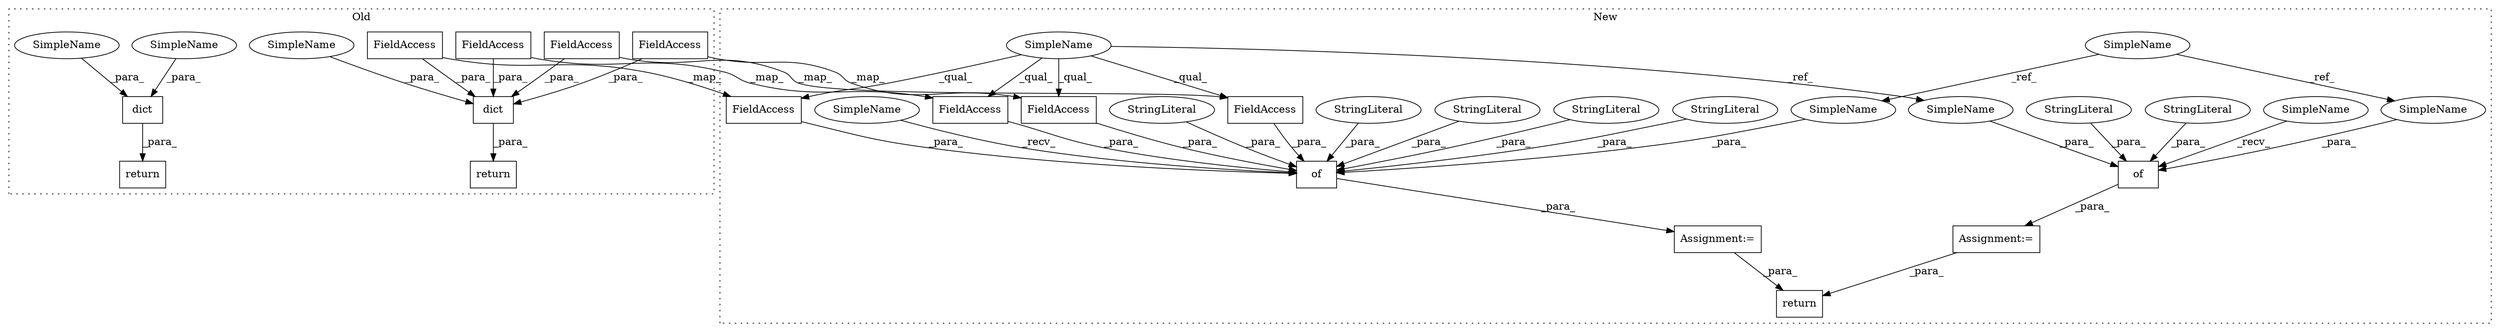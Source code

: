 digraph G {
subgraph cluster0 {
1 [label="return" a="41" s="5995" l="7" shape="box"];
7 [label="dict" a="32" s="6002,6053" l="5,1" shape="box"];
16 [label="dict" a="32" s="5957,5972" l="5,1" shape="box"];
17 [label="return" a="41" s="5950" l="7" shape="box"];
19 [label="FieldAccess" a="22" s="6035" l="8" shape="box"];
21 [label="FieldAccess" a="22" s="6013" l="12" shape="box"];
24 [label="FieldAccess" a="22" s="6044" l="9" shape="box"];
25 [label="FieldAccess" a="22" s="6026" l="8" shape="box"];
29 [label="SimpleName" a="42" s="5962" l="5" shape="ellipse"];
30 [label="SimpleName" a="42" s="6007" l="5" shape="ellipse"];
32 [label="SimpleName" a="42" s="5968" l="4" shape="ellipse"];
label = "Old";
style="dotted";
}
subgraph cluster1 {
2 [label="return" a="41" s="7721" l="7" shape="box"];
3 [label="Assignment:=" a="7" s="7621" l="1" shape="box"];
4 [label="Assignment:=" a="7" s="7557" l="1" shape="box"];
5 [label="of" a="32" s="7626,7708" l="3,1" shape="box"];
6 [label="of" a="32" s="7562,7590" l="3,1" shape="box"];
8 [label="StringLiteral" a="45" s="7665" l="4" shape="ellipse"];
9 [label="StringLiteral" a="45" s="7679" l="4" shape="ellipse"];
10 [label="StringLiteral" a="45" s="7629" l="7" shape="ellipse"];
11 [label="StringLiteral" a="45" s="7693" l="5" shape="ellipse"];
12 [label="StringLiteral" a="45" s="7579" l="6" shape="ellipse"];
13 [label="StringLiteral" a="45" s="7565" l="7" shape="ellipse"];
14 [label="StringLiteral" a="45" s="7643" l="8" shape="ellipse"];
15 [label="SimpleName" a="42" s="7476" l="5" shape="ellipse"];
18 [label="SimpleName" a="42" s="7465" l="4" shape="ellipse"];
20 [label="FieldAccess" a="22" s="7684" l="8" shape="box"];
22 [label="FieldAccess" a="22" s="7652" l="12" shape="box"];
23 [label="FieldAccess" a="22" s="7699" l="9" shape="box"];
26 [label="FieldAccess" a="22" s="7670" l="8" shape="box"];
27 [label="SimpleName" a="42" s="7573" l="5" shape="ellipse"];
28 [label="SimpleName" a="42" s="7637" l="5" shape="ellipse"];
31 [label="SimpleName" a="42" s="7586" l="4" shape="ellipse"];
33 [label="SimpleName" a="42" s="7558" l="3" shape="ellipse"];
34 [label="SimpleName" a="42" s="7622" l="3" shape="ellipse"];
label = "New";
style="dotted";
}
3 -> 2 [label="_para_"];
4 -> 2 [label="_para_"];
5 -> 3 [label="_para_"];
6 -> 4 [label="_para_"];
7 -> 1 [label="_para_"];
8 -> 5 [label="_para_"];
9 -> 5 [label="_para_"];
10 -> 5 [label="_para_"];
11 -> 5 [label="_para_"];
12 -> 6 [label="_para_"];
13 -> 6 [label="_para_"];
14 -> 5 [label="_para_"];
15 -> 27 [label="_ref_"];
15 -> 28 [label="_ref_"];
16 -> 17 [label="_para_"];
18 -> 22 [label="_qual_"];
18 -> 20 [label="_qual_"];
18 -> 31 [label="_ref_"];
18 -> 26 [label="_qual_"];
18 -> 23 [label="_qual_"];
19 -> 7 [label="_para_"];
19 -> 20 [label="_map_"];
20 -> 5 [label="_para_"];
21 -> 22 [label="_map_"];
21 -> 7 [label="_para_"];
22 -> 5 [label="_para_"];
23 -> 5 [label="_para_"];
24 -> 23 [label="_map_"];
24 -> 7 [label="_para_"];
25 -> 26 [label="_map_"];
25 -> 7 [label="_para_"];
26 -> 5 [label="_para_"];
27 -> 6 [label="_para_"];
28 -> 5 [label="_para_"];
29 -> 16 [label="_para_"];
30 -> 7 [label="_para_"];
31 -> 6 [label="_para_"];
32 -> 16 [label="_para_"];
33 -> 6 [label="_recv_"];
34 -> 5 [label="_recv_"];
}